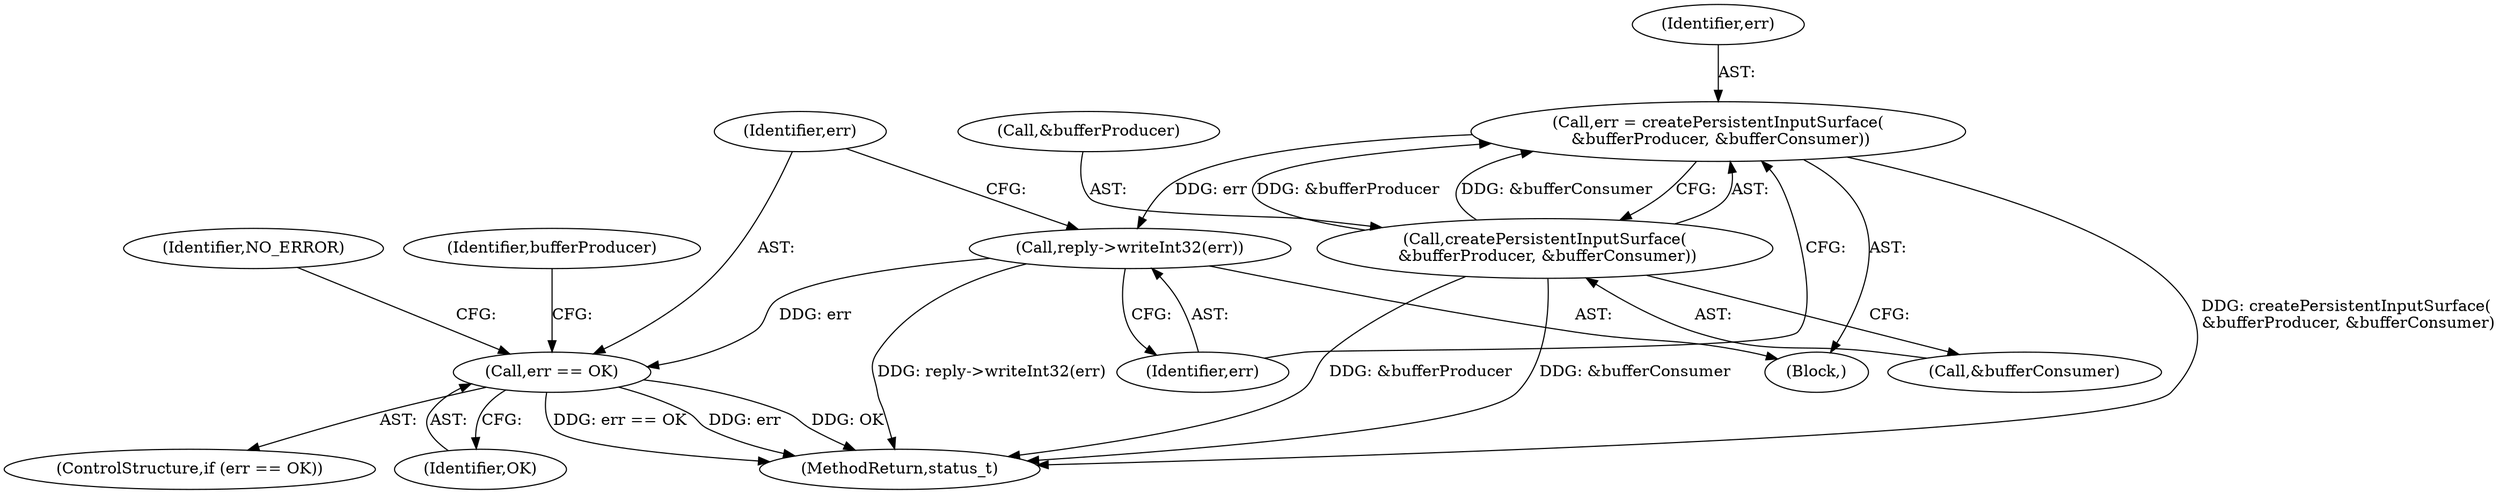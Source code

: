 digraph "0_Android_db829699d3293f254a7387894303451a91278986@API" {
"1000860" [label="(Call,err = createPersistentInputSurface(\n &bufferProducer, &bufferConsumer))"];
"1000862" [label="(Call,createPersistentInputSurface(\n &bufferProducer, &bufferConsumer))"];
"1000867" [label="(Call,reply->writeInt32(err))"];
"1000870" [label="(Call,err == OK)"];
"1000868" [label="(Identifier,err)"];
"1001364" [label="(MethodReturn,status_t)"];
"1000862" [label="(Call,createPersistentInputSurface(\n &bufferProducer, &bufferConsumer))"];
"1000876" [label="(Identifier,bufferProducer)"];
"1000869" [label="(ControlStructure,if (err == OK))"];
"1000867" [label="(Call,reply->writeInt32(err))"];
"1000881" [label="(Identifier,NO_ERROR)"];
"1000861" [label="(Identifier,err)"];
"1000852" [label="(Block,)"];
"1000871" [label="(Identifier,err)"];
"1000870" [label="(Call,err == OK)"];
"1000860" [label="(Call,err = createPersistentInputSurface(\n &bufferProducer, &bufferConsumer))"];
"1000863" [label="(Call,&bufferProducer)"];
"1000865" [label="(Call,&bufferConsumer)"];
"1000872" [label="(Identifier,OK)"];
"1000860" -> "1000852"  [label="AST: "];
"1000860" -> "1000862"  [label="CFG: "];
"1000861" -> "1000860"  [label="AST: "];
"1000862" -> "1000860"  [label="AST: "];
"1000868" -> "1000860"  [label="CFG: "];
"1000860" -> "1001364"  [label="DDG: createPersistentInputSurface(\n &bufferProducer, &bufferConsumer)"];
"1000862" -> "1000860"  [label="DDG: &bufferProducer"];
"1000862" -> "1000860"  [label="DDG: &bufferConsumer"];
"1000860" -> "1000867"  [label="DDG: err"];
"1000862" -> "1000865"  [label="CFG: "];
"1000863" -> "1000862"  [label="AST: "];
"1000865" -> "1000862"  [label="AST: "];
"1000862" -> "1001364"  [label="DDG: &bufferConsumer"];
"1000862" -> "1001364"  [label="DDG: &bufferProducer"];
"1000867" -> "1000852"  [label="AST: "];
"1000867" -> "1000868"  [label="CFG: "];
"1000868" -> "1000867"  [label="AST: "];
"1000871" -> "1000867"  [label="CFG: "];
"1000867" -> "1001364"  [label="DDG: reply->writeInt32(err)"];
"1000867" -> "1000870"  [label="DDG: err"];
"1000870" -> "1000869"  [label="AST: "];
"1000870" -> "1000872"  [label="CFG: "];
"1000871" -> "1000870"  [label="AST: "];
"1000872" -> "1000870"  [label="AST: "];
"1000876" -> "1000870"  [label="CFG: "];
"1000881" -> "1000870"  [label="CFG: "];
"1000870" -> "1001364"  [label="DDG: OK"];
"1000870" -> "1001364"  [label="DDG: err == OK"];
"1000870" -> "1001364"  [label="DDG: err"];
}
